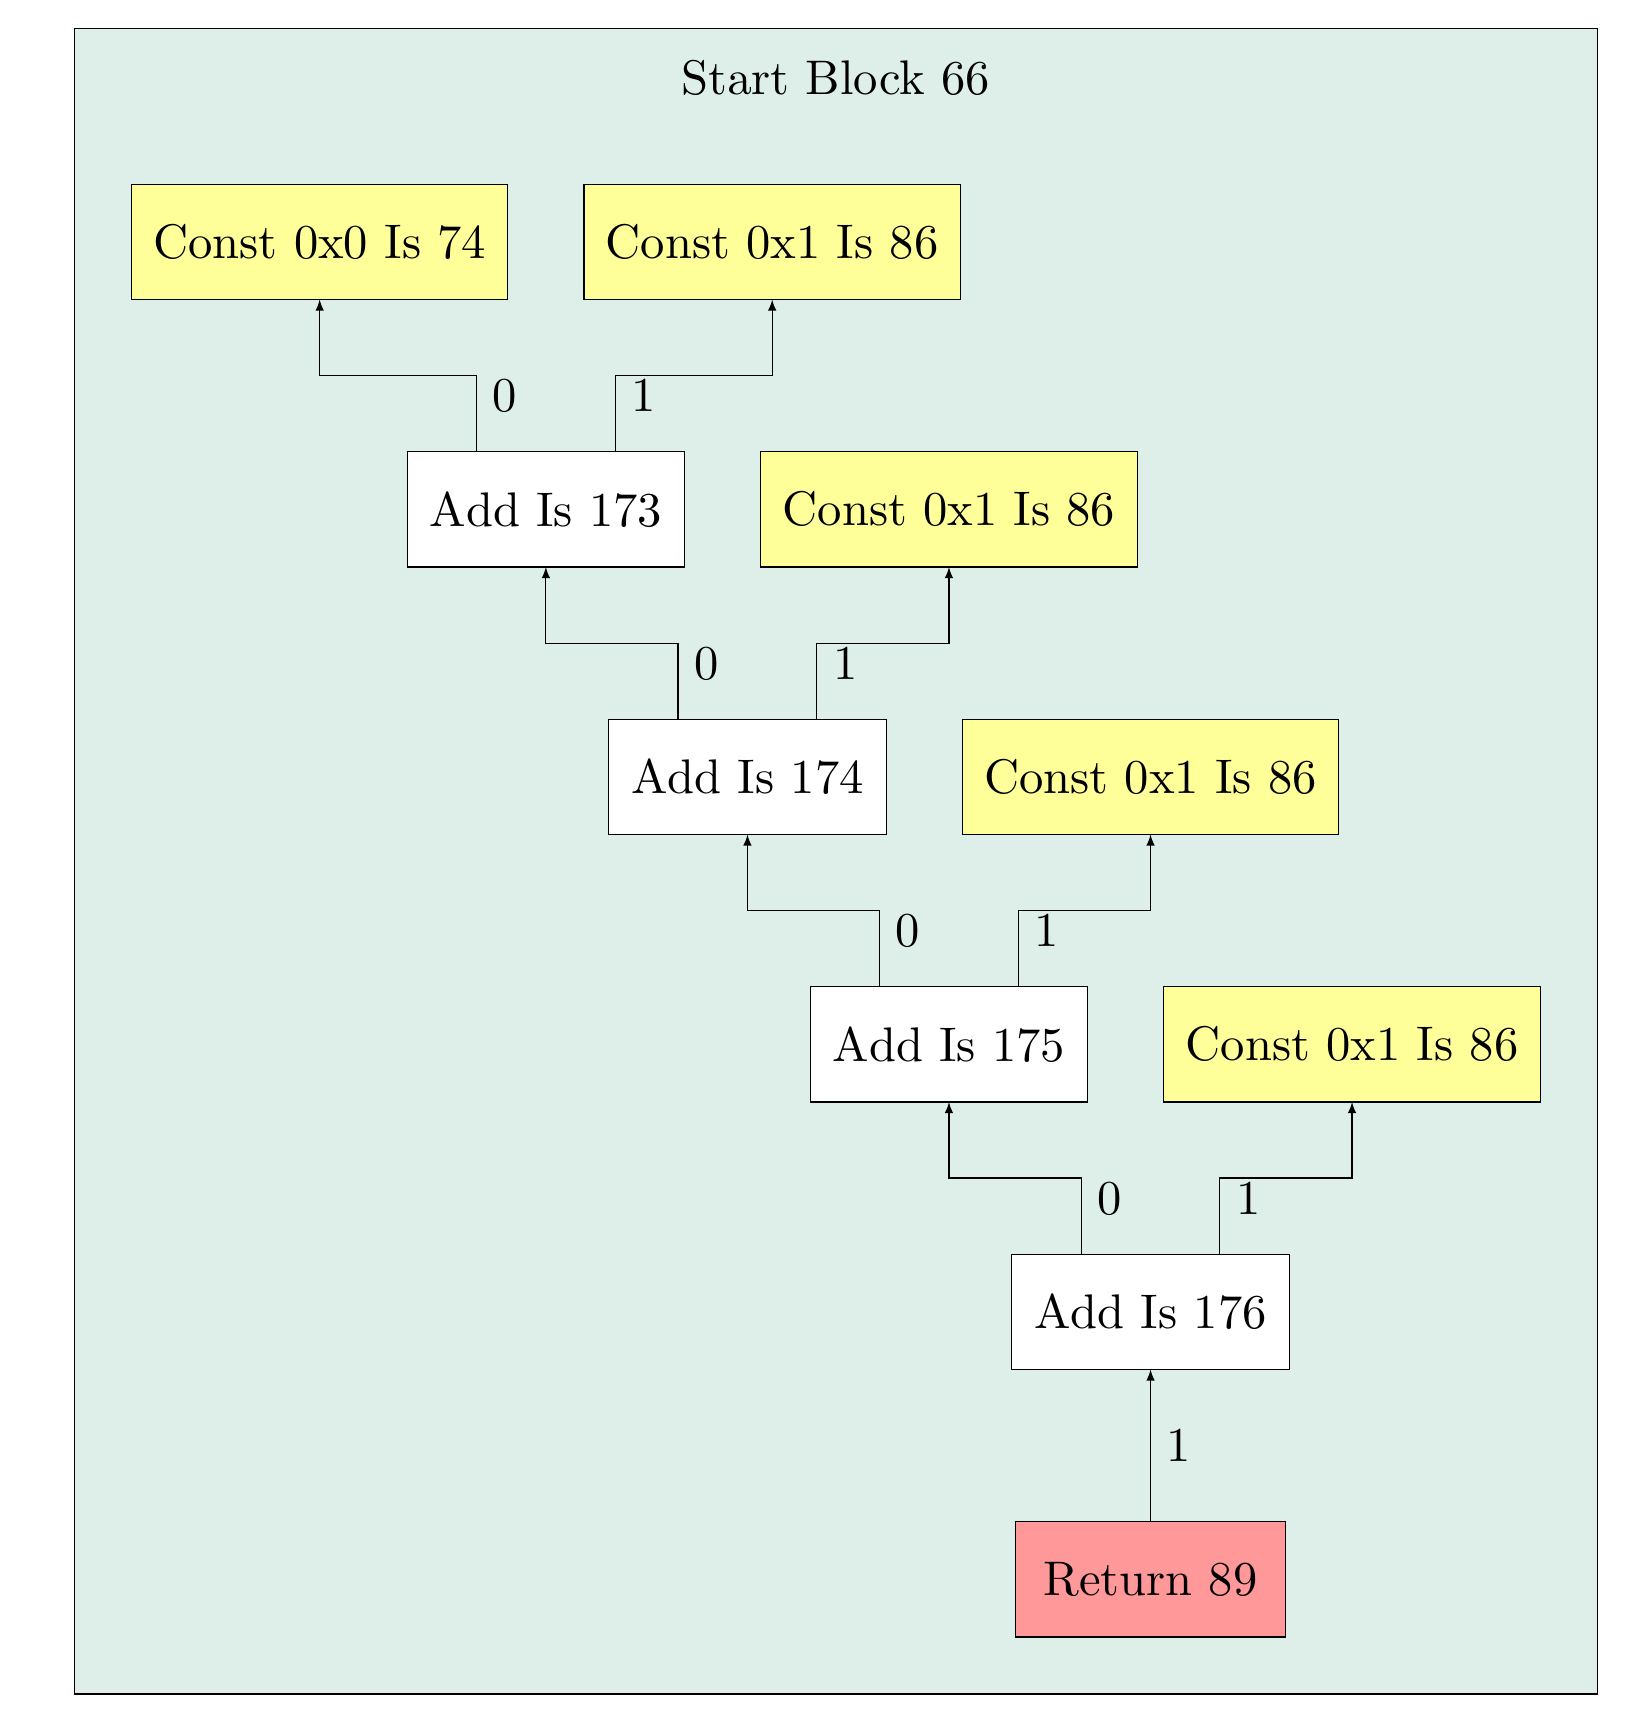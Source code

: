 % Scale factor 0.048
\definecolor{color12}{RGB}{222,239,234}
\definecolor{color13}{RGB}{255,153,153}
\definecolor{color14}{RGB}{255,255,255}
\definecolor{color15}{RGB}{255,255,153}
\definecolor{color16}{RGB}{0,0,0}
% Bounding Box: 401.0, 439.0
\begin{tikzpicture}
	\node[fill=color12, draw, minimum width=19.341cm, minimum height=21.155cm] (n24) at (9.67cm ,10.623cm) {};
	% 1 node layouts
	\node[scale=1.756, transform shape] at (9.67cm ,20.577cm) {Start Block  66};
	\node[fill=color13, draw, minimum width=3.429cm, minimum height=1.465cm] (n25) at (13.667cm ,1.502cm) {};
	% 1 node layouts
	\node[scale=1.756, transform shape] at (13.667cm ,1.502cm) {Return  89};
	\node[fill=color14, draw, minimum width=3.525cm, minimum height=1.465cm] (n26) at (13.667cm ,4.899cm) {};
	% 1 node layouts
	\node[scale=1.756, transform shape] at (13.667cm ,4.899cm) {Add Is 176};
	\node[fill=color15, draw, minimum width=4.781cm, minimum height=1.465cm] (n27) at (16.226cm ,8.296cm) {};
	% 1 node layouts
	\node[scale=1.756, transform shape] at (16.226cm ,8.296cm) {Const 0x1 Is 86};
	\node[fill=color14, draw, minimum width=3.525cm, minimum height=1.465cm] (n28) at (11.107cm ,8.296cm) {};
	% 1 node layouts
	\node[scale=1.756, transform shape] at (11.107cm ,8.296cm) {Add Is 175};
	\node[fill=color15, draw, minimum width=4.781cm, minimum height=1.465cm] (n29) at (13.667cm ,11.693cm) {};
	% 1 node layouts
	\node[scale=1.756, transform shape] at (13.667cm ,11.693cm) {Const 0x1 Is 86};
	\node[fill=color14, draw, minimum width=3.525cm, minimum height=1.465cm] (n30) at (8.548cm ,11.693cm) {};
	% 1 node layouts
	\node[scale=1.756, transform shape] at (8.548cm ,11.693cm) {Add Is 174};
	\node[fill=color15, draw, minimum width=4.781cm, minimum height=1.465cm] (n31) at (11.107cm ,15.09cm) {};
	% 1 node layouts
	\node[scale=1.756, transform shape] at (11.107cm ,15.09cm) {Const 0x1 Is 86};
	\node[fill=color14, draw, minimum width=3.525cm, minimum height=1.465cm] (n32) at (5.988cm ,15.09cm) {};
	% 1 node layouts
	\node[scale=1.756, transform shape] at (5.988cm ,15.09cm) {Add Is 173};
	\node[fill=color15, draw, minimum width=4.781cm, minimum height=1.465cm] (n33) at (3.115cm ,18.487cm) {};
	% 1 node layouts
	\node[scale=1.756, transform shape] at (3.115cm ,18.487cm) {Const 0x0 Is 74};
	\node[fill=color15, draw, minimum width=4.781cm, minimum height=1.465cm] (n34) at (8.862cm ,18.487cm) {};
	% 1 node layouts
	\node[scale=1.756, transform shape] at (8.862cm ,18.487cm) {Const 0x1 Is 86};
	\draw[color=color16, -latex] (13.667cm ,2.235cm) -- (13.667cm ,4.167cm);
	\node[] at (14.029cm ,3.201cm) {
		\scalebox{1.756}{1}
	};
	\draw[color=color16, -latex] (12.785cm ,5.632cm) -- (12.785cm ,6.598cm) -- (11.107cm ,6.598cm) -- (11.107cm ,7.564cm);
	\node[] at (13.147cm ,6.335cm) {
		\scalebox{1.756}{0}
	};
	\draw[color=color16, -latex] (14.548cm ,5.632cm) -- (14.548cm ,6.598cm) -- (16.226cm ,6.598cm) -- (16.226cm ,7.564cm);
	\node[] at (14.91cm ,6.335cm) {
		\scalebox{1.756}{1}
	};
	\draw[color=color16, -latex] (10.226cm ,9.029cm) -- (10.226cm ,9.995cm) -- (8.548cm ,9.995cm) -- (8.548cm ,10.961cm);
	\node[] at (10.588cm ,9.732cm) {
		\scalebox{1.756}{0}
	};
	\draw[color=color16, -latex] (11.988cm ,9.029cm) -- (11.988cm ,9.995cm) -- (13.667cm ,9.995cm) -- (13.667cm ,10.961cm);
	\node[] at (12.351cm ,9.732cm) {
		\scalebox{1.756}{1}
	};
	\draw[color=color16, -latex] (7.666cm ,12.426cm) -- (7.666cm ,13.392cm) -- (5.988cm ,13.392cm) -- (5.988cm ,14.358cm);
	\node[] at (8.028cm ,13.129cm) {
		\scalebox{1.756}{0}
	};
	\draw[color=color16, -latex] (9.429cm ,12.426cm) -- (9.429cm ,13.392cm) -- (11.107cm ,13.392cm) -- (11.107cm ,14.358cm);
	\node[] at (9.791cm ,13.129cm) {
		\scalebox{1.756}{1}
	};
	\draw[color=color16, -latex] (5.107cm ,15.823cm) -- (5.107cm ,16.789cm) -- (3.115cm ,16.789cm) -- (3.115cm ,17.755cm);
	\node[] at (5.469cm ,16.526cm) {
		\scalebox{1.756}{0}
	};
	\draw[color=color16, -latex] (6.869cm ,15.823cm) -- (6.869cm ,16.789cm) -- (8.862cm ,16.789cm) -- (8.862cm ,17.755cm);
	\node[] at (7.232cm ,16.526cm) {
		\scalebox{1.756}{1}
	};
\end{tikzpicture}
